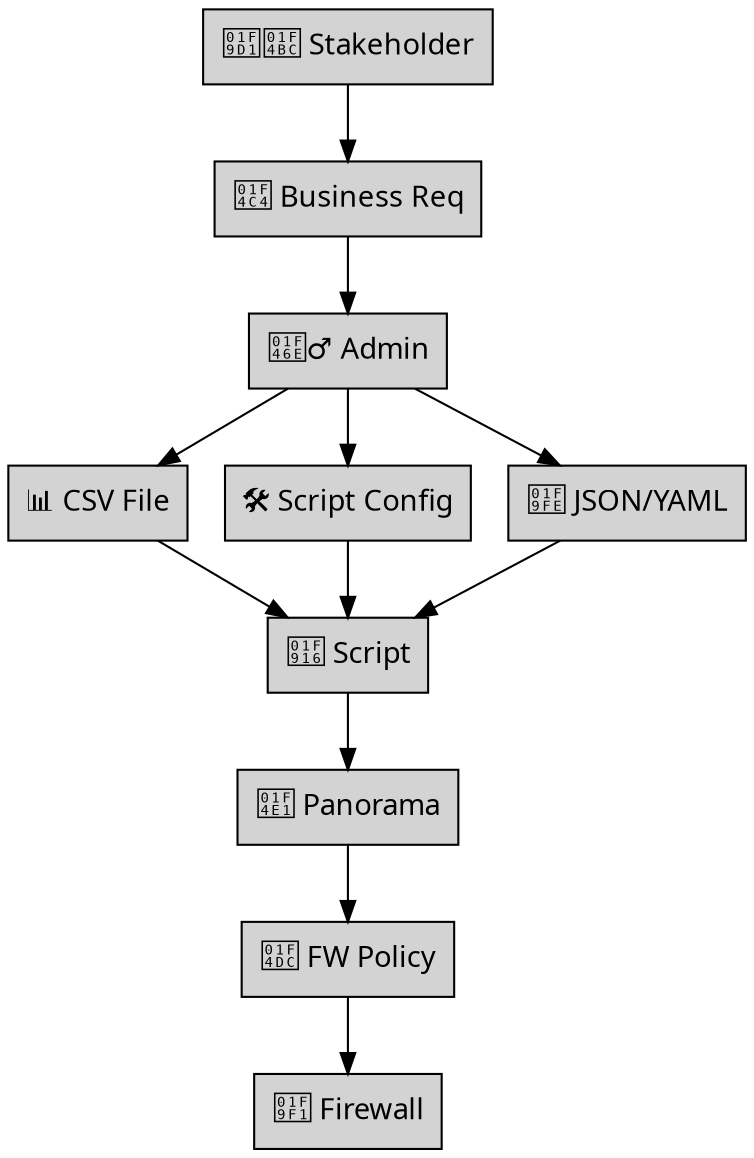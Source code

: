 digraph G {
    rankdir=TB;
    node [shape=record, fontname="Segoe UI Emoji", style=filled, fillcolor=lightgrey];

    // Node definitions
    fw        [label="🧱 Firewall"];
    panorama  [label="📡 Panorama"];
    script    [label="🤖 Script"];
    admin     [label="👮‍♂️ Admin"];
    bizreqs   [label="📄 Business Req"];
    csv       [label="📊 CSV File"];
    config    [label="🛠️ Script Config"];
    jsonyaml  [label="🧾 JSON/YAML"];
    stakeholder [label="🧑‍💼 Stakeholder"];
    policy    [label="📜 FW Policy"];

    // Diagram:
    stakeholder -> bizreqs -> admin -> csv -> script -> panorama -> policy -> fw ;
    admin -> config -> script;
    admin -> jsonyaml -> script;
}

